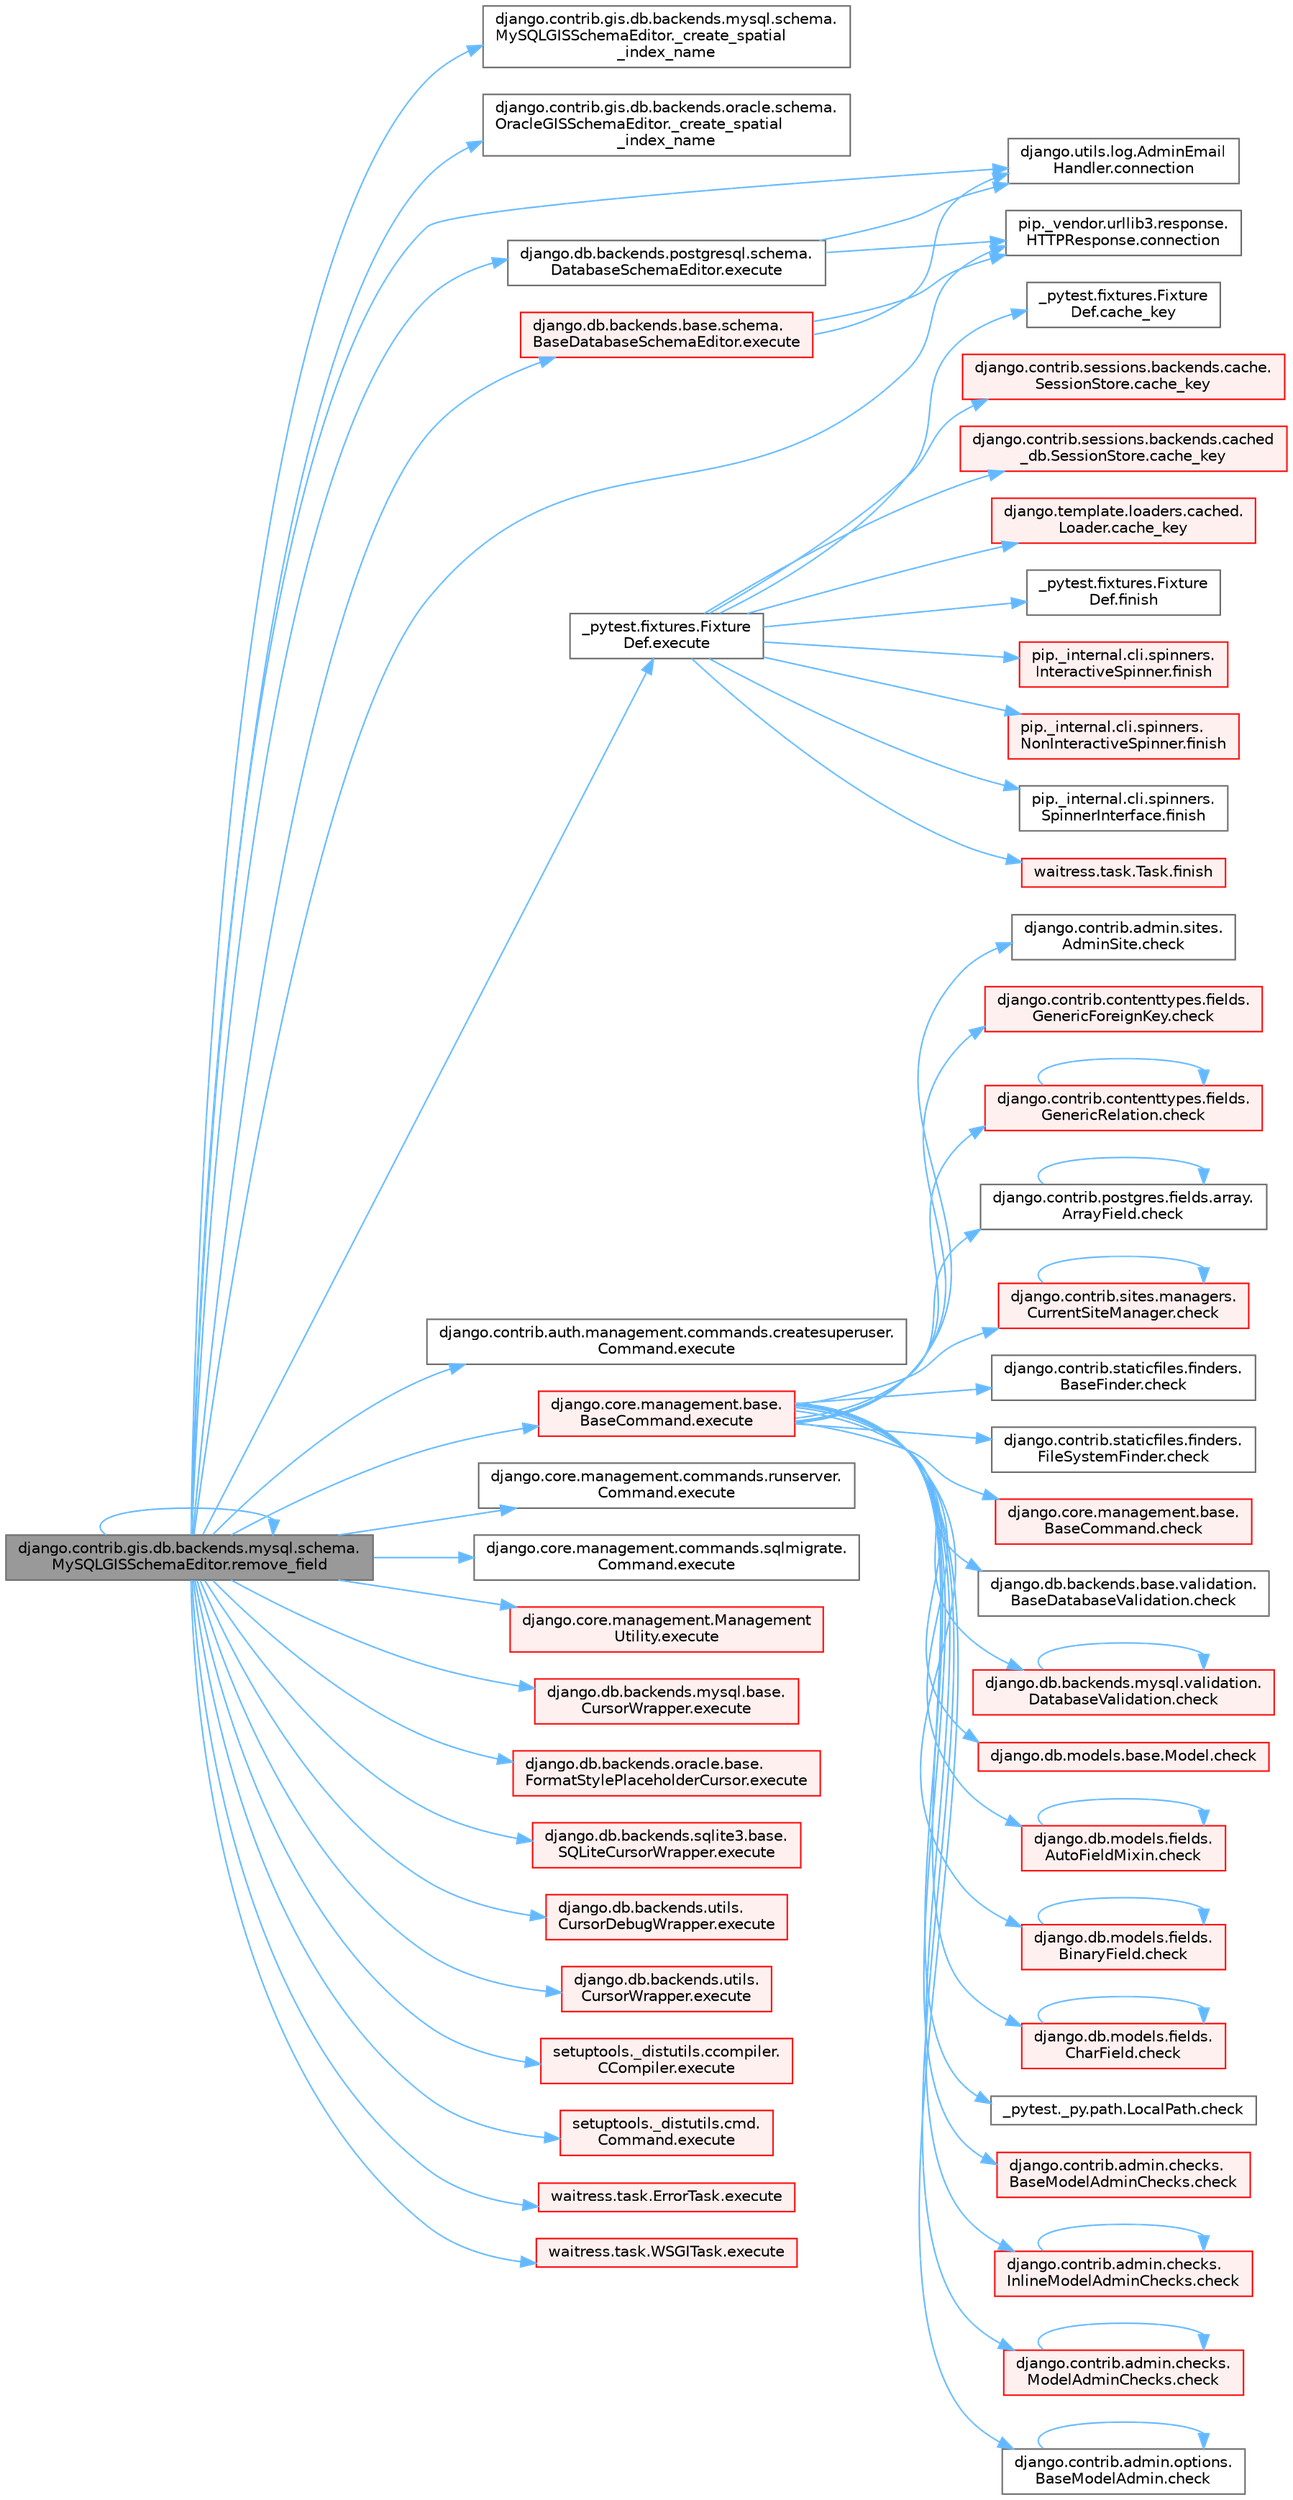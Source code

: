 digraph "django.contrib.gis.db.backends.mysql.schema.MySQLGISSchemaEditor.remove_field"
{
 // LATEX_PDF_SIZE
  bgcolor="transparent";
  edge [fontname=Helvetica,fontsize=10,labelfontname=Helvetica,labelfontsize=10];
  node [fontname=Helvetica,fontsize=10,shape=box,height=0.2,width=0.4];
  rankdir="LR";
  Node1 [id="Node000001",label="django.contrib.gis.db.backends.mysql.schema.\lMySQLGISSchemaEditor.remove_field",height=0.2,width=0.4,color="gray40", fillcolor="grey60", style="filled", fontcolor="black",tooltip=" "];
  Node1 -> Node2 [id="edge1_Node000001_Node000002",color="steelblue1",style="solid",tooltip=" "];
  Node2 [id="Node000002",label="django.contrib.gis.db.backends.mysql.schema.\lMySQLGISSchemaEditor._create_spatial\l_index_name",height=0.2,width=0.4,color="grey40", fillcolor="white", style="filled",URL="$classdjango_1_1contrib_1_1gis_1_1db_1_1backends_1_1mysql_1_1schema_1_1_my_s_q_l_g_i_s_schema_editor.html#a8f4fd4eae5ea4039a833bc2cecdc7d4e",tooltip=" "];
  Node1 -> Node3 [id="edge2_Node000001_Node000003",color="steelblue1",style="solid",tooltip=" "];
  Node3 [id="Node000003",label="django.contrib.gis.db.backends.oracle.schema.\lOracleGISSchemaEditor._create_spatial\l_index_name",height=0.2,width=0.4,color="grey40", fillcolor="white", style="filled",URL="$classdjango_1_1contrib_1_1gis_1_1db_1_1backends_1_1oracle_1_1schema_1_1_oracle_g_i_s_schema_editor.html#a469e41b932bcf15a88c559183274cd42",tooltip=" "];
  Node1 -> Node4 [id="edge3_Node000001_Node000004",color="steelblue1",style="solid",tooltip=" "];
  Node4 [id="Node000004",label="django.utils.log.AdminEmail\lHandler.connection",height=0.2,width=0.4,color="grey40", fillcolor="white", style="filled",URL="$classdjango_1_1utils_1_1log_1_1_admin_email_handler.html#a545b5f7ec55a857fe1ca7836814a0760",tooltip=" "];
  Node1 -> Node5 [id="edge4_Node000001_Node000005",color="steelblue1",style="solid",tooltip=" "];
  Node5 [id="Node000005",label="pip._vendor.urllib3.response.\lHTTPResponse.connection",height=0.2,width=0.4,color="grey40", fillcolor="white", style="filled",URL="$classpip_1_1__vendor_1_1urllib3_1_1response_1_1_h_t_t_p_response.html#a9002314624685de3bbf9b84bdc87fef8",tooltip=" "];
  Node1 -> Node6 [id="edge5_Node000001_Node000006",color="steelblue1",style="solid",tooltip=" "];
  Node6 [id="Node000006",label="_pytest.fixtures.Fixture\lDef.execute",height=0.2,width=0.4,color="grey40", fillcolor="white", style="filled",URL="$class__pytest_1_1fixtures_1_1_fixture_def.html#ac27e0caaadd6404ffc2715216b643993",tooltip=" "];
  Node6 -> Node7 [id="edge6_Node000006_Node000007",color="steelblue1",style="solid",tooltip=" "];
  Node7 [id="Node000007",label="_pytest.fixtures.Fixture\lDef.cache_key",height=0.2,width=0.4,color="grey40", fillcolor="white", style="filled",URL="$class__pytest_1_1fixtures_1_1_fixture_def.html#ad3f8a8a2b9cfb9282c8c3ddff700ccdd",tooltip=" "];
  Node6 -> Node8 [id="edge7_Node000006_Node000008",color="steelblue1",style="solid",tooltip=" "];
  Node8 [id="Node000008",label="django.contrib.sessions.backends.cache.\lSessionStore.cache_key",height=0.2,width=0.4,color="red", fillcolor="#FFF0F0", style="filled",URL="$classdjango_1_1contrib_1_1sessions_1_1backends_1_1cache_1_1_session_store.html#aaad1a2e0950477787b815baa4327f739",tooltip=" "];
  Node6 -> Node2885 [id="edge8_Node000006_Node002885",color="steelblue1",style="solid",tooltip=" "];
  Node2885 [id="Node002885",label="django.contrib.sessions.backends.cached\l_db.SessionStore.cache_key",height=0.2,width=0.4,color="red", fillcolor="#FFF0F0", style="filled",URL="$classdjango_1_1contrib_1_1sessions_1_1backends_1_1cached__db_1_1_session_store.html#a9fc2ec7b2fb96dbebea8592f2618eda0",tooltip=" "];
  Node6 -> Node2886 [id="edge9_Node000006_Node002886",color="steelblue1",style="solid",tooltip=" "];
  Node2886 [id="Node002886",label="django.template.loaders.cached.\lLoader.cache_key",height=0.2,width=0.4,color="red", fillcolor="#FFF0F0", style="filled",URL="$classdjango_1_1template_1_1loaders_1_1cached_1_1_loader.html#a85358b9120d3b332aad464ab17e92e0f",tooltip=" "];
  Node6 -> Node4521 [id="edge10_Node000006_Node004521",color="steelblue1",style="solid",tooltip=" "];
  Node4521 [id="Node004521",label="_pytest.fixtures.Fixture\lDef.finish",height=0.2,width=0.4,color="grey40", fillcolor="white", style="filled",URL="$class__pytest_1_1fixtures_1_1_fixture_def.html#adc58c655bc10cbc7203fd272fa72742a",tooltip=" "];
  Node6 -> Node4522 [id="edge11_Node000006_Node004522",color="steelblue1",style="solid",tooltip=" "];
  Node4522 [id="Node004522",label="pip._internal.cli.spinners.\lInteractiveSpinner.finish",height=0.2,width=0.4,color="red", fillcolor="#FFF0F0", style="filled",URL="$classpip_1_1__internal_1_1cli_1_1spinners_1_1_interactive_spinner.html#aa8e59d36acbf1a072233ae62dbea45d6",tooltip=" "];
  Node6 -> Node4523 [id="edge12_Node000006_Node004523",color="steelblue1",style="solid",tooltip=" "];
  Node4523 [id="Node004523",label="pip._internal.cli.spinners.\lNonInteractiveSpinner.finish",height=0.2,width=0.4,color="red", fillcolor="#FFF0F0", style="filled",URL="$classpip_1_1__internal_1_1cli_1_1spinners_1_1_non_interactive_spinner.html#ab9e9471a0386ea2534995b8542690626",tooltip=" "];
  Node6 -> Node4526 [id="edge13_Node000006_Node004526",color="steelblue1",style="solid",tooltip=" "];
  Node4526 [id="Node004526",label="pip._internal.cli.spinners.\lSpinnerInterface.finish",height=0.2,width=0.4,color="grey40", fillcolor="white", style="filled",URL="$classpip_1_1__internal_1_1cli_1_1spinners_1_1_spinner_interface.html#aa68c13d395603a63a6d129ff04f8e843",tooltip=" "];
  Node6 -> Node4527 [id="edge14_Node000006_Node004527",color="steelblue1",style="solid",tooltip=" "];
  Node4527 [id="Node004527",label="waitress.task.Task.finish",height=0.2,width=0.4,color="red", fillcolor="#FFF0F0", style="filled",URL="$classwaitress_1_1task_1_1_task.html#a1e94739ac27e14a159d0e17c6d3e54b2",tooltip=" "];
  Node1 -> Node3951 [id="edge15_Node000001_Node003951",color="steelblue1",style="solid",tooltip=" "];
  Node3951 [id="Node003951",label="django.contrib.auth.management.commands.createsuperuser.\lCommand.execute",height=0.2,width=0.4,color="grey40", fillcolor="white", style="filled",URL="$classdjango_1_1contrib_1_1auth_1_1management_1_1commands_1_1createsuperuser_1_1_command.html#a4dc8ad9953fcae01a4c61c32fe4c6540",tooltip=" "];
  Node1 -> Node3952 [id="edge16_Node000001_Node003952",color="steelblue1",style="solid",tooltip=" "];
  Node3952 [id="Node003952",label="django.core.management.base.\lBaseCommand.execute",height=0.2,width=0.4,color="red", fillcolor="#FFF0F0", style="filled",URL="$classdjango_1_1core_1_1management_1_1base_1_1_base_command.html#a5621c1fb51be6a2deff6777d90c25ee0",tooltip=" "];
  Node3952 -> Node14 [id="edge17_Node003952_Node000014",color="steelblue1",style="solid",tooltip=" "];
  Node14 [id="Node000014",label="_pytest._py.path.LocalPath.check",height=0.2,width=0.4,color="grey40", fillcolor="white", style="filled",URL="$class__pytest_1_1__py_1_1path_1_1_local_path.html#a4b987fb8998938ae4a5f4ed6aebf69ea",tooltip=" "];
  Node3952 -> Node15 [id="edge18_Node003952_Node000015",color="steelblue1",style="solid",tooltip=" "];
  Node15 [id="Node000015",label="django.contrib.admin.checks.\lBaseModelAdminChecks.check",height=0.2,width=0.4,color="red", fillcolor="#FFF0F0", style="filled",URL="$classdjango_1_1contrib_1_1admin_1_1checks_1_1_base_model_admin_checks.html#a11595bf2b8d59e96fee553e518494d6d",tooltip=" "];
  Node3952 -> Node48 [id="edge19_Node003952_Node000048",color="steelblue1",style="solid",tooltip=" "];
  Node48 [id="Node000048",label="django.contrib.admin.checks.\lInlineModelAdminChecks.check",height=0.2,width=0.4,color="red", fillcolor="#FFF0F0", style="filled",URL="$classdjango_1_1contrib_1_1admin_1_1checks_1_1_inline_model_admin_checks.html#acdf096659f73e5facb970e774e61f7cc",tooltip=" "];
  Node48 -> Node48 [id="edge20_Node000048_Node000048",color="steelblue1",style="solid",tooltip=" "];
  Node3952 -> Node57 [id="edge21_Node003952_Node000057",color="steelblue1",style="solid",tooltip=" "];
  Node57 [id="Node000057",label="django.contrib.admin.checks.\lModelAdminChecks.check",height=0.2,width=0.4,color="red", fillcolor="#FFF0F0", style="filled",URL="$classdjango_1_1contrib_1_1admin_1_1checks_1_1_model_admin_checks.html#afedbd9df38a2915eb0a5a9cea0731bc3",tooltip=" "];
  Node57 -> Node57 [id="edge22_Node000057_Node000057",color="steelblue1",style="solid",tooltip=" "];
  Node3952 -> Node77 [id="edge23_Node003952_Node000077",color="steelblue1",style="solid",tooltip=" "];
  Node77 [id="Node000077",label="django.contrib.admin.options.\lBaseModelAdmin.check",height=0.2,width=0.4,color="grey40", fillcolor="white", style="filled",URL="$classdjango_1_1contrib_1_1admin_1_1options_1_1_base_model_admin.html#af32f399c528a3e552e7518976cc41a5b",tooltip=" "];
  Node77 -> Node77 [id="edge24_Node000077_Node000077",color="steelblue1",style="solid",tooltip=" "];
  Node3952 -> Node78 [id="edge25_Node003952_Node000078",color="steelblue1",style="solid",tooltip=" "];
  Node78 [id="Node000078",label="django.contrib.admin.sites.\lAdminSite.check",height=0.2,width=0.4,color="grey40", fillcolor="white", style="filled",URL="$classdjango_1_1contrib_1_1admin_1_1sites_1_1_admin_site.html#aefedadd8ec4a978001a8182443f0a75e",tooltip=" "];
  Node3952 -> Node79 [id="edge26_Node003952_Node000079",color="steelblue1",style="solid",tooltip=" "];
  Node79 [id="Node000079",label="django.contrib.contenttypes.fields.\lGenericForeignKey.check",height=0.2,width=0.4,color="red", fillcolor="#FFF0F0", style="filled",URL="$classdjango_1_1contrib_1_1contenttypes_1_1fields_1_1_generic_foreign_key.html#a825d4540a94bc23ef0ce2a03f4ddb7fc",tooltip=" "];
  Node3952 -> Node789 [id="edge27_Node003952_Node000789",color="steelblue1",style="solid",tooltip=" "];
  Node789 [id="Node000789",label="django.contrib.contenttypes.fields.\lGenericRelation.check",height=0.2,width=0.4,color="red", fillcolor="#FFF0F0", style="filled",URL="$classdjango_1_1contrib_1_1contenttypes_1_1fields_1_1_generic_relation.html#a45d009ec3d4930825210c7ec1bc16cac",tooltip=" "];
  Node789 -> Node789 [id="edge28_Node000789_Node000789",color="steelblue1",style="solid",tooltip=" "];
  Node3952 -> Node793 [id="edge29_Node003952_Node000793",color="steelblue1",style="solid",tooltip=" "];
  Node793 [id="Node000793",label="django.contrib.postgres.fields.array.\lArrayField.check",height=0.2,width=0.4,color="grey40", fillcolor="white", style="filled",URL="$classdjango_1_1contrib_1_1postgres_1_1fields_1_1array_1_1_array_field.html#a3bfc183c9c8aad5ba35799fd720e9105",tooltip=" "];
  Node793 -> Node793 [id="edge30_Node000793_Node000793",color="steelblue1",style="solid",tooltip=" "];
  Node3952 -> Node794 [id="edge31_Node003952_Node000794",color="steelblue1",style="solid",tooltip=" "];
  Node794 [id="Node000794",label="django.contrib.sites.managers.\lCurrentSiteManager.check",height=0.2,width=0.4,color="red", fillcolor="#FFF0F0", style="filled",URL="$classdjango_1_1contrib_1_1sites_1_1managers_1_1_current_site_manager.html#a24104e33647bb4f4a78f9a3b6f815248",tooltip=" "];
  Node794 -> Node794 [id="edge32_Node000794_Node000794",color="steelblue1",style="solid",tooltip=" "];
  Node3952 -> Node2162 [id="edge33_Node003952_Node002162",color="steelblue1",style="solid",tooltip=" "];
  Node2162 [id="Node002162",label="django.contrib.staticfiles.finders.\lBaseFinder.check",height=0.2,width=0.4,color="grey40", fillcolor="white", style="filled",URL="$classdjango_1_1contrib_1_1staticfiles_1_1finders_1_1_base_finder.html#ab92c4f7950eea18b75fdb93463b0d29d",tooltip=" "];
  Node3952 -> Node2163 [id="edge34_Node003952_Node002163",color="steelblue1",style="solid",tooltip=" "];
  Node2163 [id="Node002163",label="django.contrib.staticfiles.finders.\lFileSystemFinder.check",height=0.2,width=0.4,color="grey40", fillcolor="white", style="filled",URL="$classdjango_1_1contrib_1_1staticfiles_1_1finders_1_1_file_system_finder.html#a709eac9ec46c5e67a0ba159b658dc15a",tooltip=" "];
  Node3952 -> Node2164 [id="edge35_Node003952_Node002164",color="steelblue1",style="solid",tooltip=" "];
  Node2164 [id="Node002164",label="django.core.management.base.\lBaseCommand.check",height=0.2,width=0.4,color="red", fillcolor="#FFF0F0", style="filled",URL="$classdjango_1_1core_1_1management_1_1base_1_1_base_command.html#a0ff1b562b3f6e68600b828fce3cf09b6",tooltip=" "];
  Node3952 -> Node2165 [id="edge36_Node003952_Node002165",color="steelblue1",style="solid",tooltip=" "];
  Node2165 [id="Node002165",label="django.db.backends.base.validation.\lBaseDatabaseValidation.check",height=0.2,width=0.4,color="grey40", fillcolor="white", style="filled",URL="$classdjango_1_1db_1_1backends_1_1base_1_1validation_1_1_base_database_validation.html#aba603612877c7a309dad634f434bf751",tooltip=" "];
  Node3952 -> Node2166 [id="edge37_Node003952_Node002166",color="steelblue1",style="solid",tooltip=" "];
  Node2166 [id="Node002166",label="django.db.backends.mysql.validation.\lDatabaseValidation.check",height=0.2,width=0.4,color="red", fillcolor="#FFF0F0", style="filled",URL="$classdjango_1_1db_1_1backends_1_1mysql_1_1validation_1_1_database_validation.html#ae97ac90b3d18457f080c5eb1c0412d88",tooltip=" "];
  Node2166 -> Node2166 [id="edge38_Node002166_Node002166",color="steelblue1",style="solid",tooltip=" "];
  Node3952 -> Node2168 [id="edge39_Node003952_Node002168",color="steelblue1",style="solid",tooltip=" "];
  Node2168 [id="Node002168",label="django.db.models.base.Model.check",height=0.2,width=0.4,color="red", fillcolor="#FFF0F0", style="filled",URL="$classdjango_1_1db_1_1models_1_1base_1_1_model.html#ab2d7ad77a925236e80619ead6c3d7f4b",tooltip=" "];
  Node3952 -> Node2188 [id="edge40_Node003952_Node002188",color="steelblue1",style="solid",tooltip=" "];
  Node2188 [id="Node002188",label="django.db.models.fields.\lAutoFieldMixin.check",height=0.2,width=0.4,color="red", fillcolor="#FFF0F0", style="filled",URL="$classdjango_1_1db_1_1models_1_1fields_1_1_auto_field_mixin.html#a85eb07224cb0ac2d36fbd60bca546bef",tooltip=" "];
  Node2188 -> Node2188 [id="edge41_Node002188_Node002188",color="steelblue1",style="solid",tooltip=" "];
  Node3952 -> Node2191 [id="edge42_Node003952_Node002191",color="steelblue1",style="solid",tooltip=" "];
  Node2191 [id="Node002191",label="django.db.models.fields.\lBinaryField.check",height=0.2,width=0.4,color="red", fillcolor="#FFF0F0", style="filled",URL="$classdjango_1_1db_1_1models_1_1fields_1_1_binary_field.html#a51c981fa6aa2a2e1d4efcfa766673646",tooltip=" "];
  Node2191 -> Node2191 [id="edge43_Node002191_Node002191",color="steelblue1",style="solid",tooltip=" "];
  Node3952 -> Node2193 [id="edge44_Node003952_Node002193",color="steelblue1",style="solid",tooltip=" "];
  Node2193 [id="Node002193",label="django.db.models.fields.\lCharField.check",height=0.2,width=0.4,color="red", fillcolor="#FFF0F0", style="filled",URL="$classdjango_1_1db_1_1models_1_1fields_1_1_char_field.html#a0eb18a4df8ce40930eb724339c6441b0",tooltip=" "];
  Node2193 -> Node2193 [id="edge45_Node002193_Node002193",color="steelblue1",style="solid",tooltip=" "];
  Node1 -> Node3954 [id="edge46_Node000001_Node003954",color="steelblue1",style="solid",tooltip=" "];
  Node3954 [id="Node003954",label="django.core.management.commands.runserver.\lCommand.execute",height=0.2,width=0.4,color="grey40", fillcolor="white", style="filled",URL="$classdjango_1_1core_1_1management_1_1commands_1_1runserver_1_1_command.html#a86b4bdbf596d9f612125e143148d9919",tooltip=" "];
  Node1 -> Node3955 [id="edge47_Node000001_Node003955",color="steelblue1",style="solid",tooltip=" "];
  Node3955 [id="Node003955",label="django.core.management.commands.sqlmigrate.\lCommand.execute",height=0.2,width=0.4,color="grey40", fillcolor="white", style="filled",URL="$classdjango_1_1core_1_1management_1_1commands_1_1sqlmigrate_1_1_command.html#ad47c65d3d4820430ce43bb5f2086789d",tooltip=" "];
  Node1 -> Node3956 [id="edge48_Node000001_Node003956",color="steelblue1",style="solid",tooltip=" "];
  Node3956 [id="Node003956",label="django.core.management.Management\lUtility.execute",height=0.2,width=0.4,color="red", fillcolor="#FFF0F0", style="filled",URL="$classdjango_1_1core_1_1management_1_1_management_utility.html#ab2752203019f6a6274c55e096770c008",tooltip=" "];
  Node1 -> Node3964 [id="edge49_Node000001_Node003964",color="steelblue1",style="solid",tooltip=" "];
  Node3964 [id="Node003964",label="django.db.backends.base.schema.\lBaseDatabaseSchemaEditor.execute",height=0.2,width=0.4,color="red", fillcolor="#FFF0F0", style="filled",URL="$classdjango_1_1db_1_1backends_1_1base_1_1schema_1_1_base_database_schema_editor.html#a964d07b6ba94dc1698e896feeeb57353",tooltip=" "];
  Node3964 -> Node4 [id="edge50_Node003964_Node000004",color="steelblue1",style="solid",tooltip=" "];
  Node3964 -> Node5 [id="edge51_Node003964_Node000005",color="steelblue1",style="solid",tooltip=" "];
  Node1 -> Node3967 [id="edge52_Node000001_Node003967",color="steelblue1",style="solid",tooltip=" "];
  Node3967 [id="Node003967",label="django.db.backends.mysql.base.\lCursorWrapper.execute",height=0.2,width=0.4,color="red", fillcolor="#FFF0F0", style="filled",URL="$classdjango_1_1db_1_1backends_1_1mysql_1_1base_1_1_cursor_wrapper.html#a6b2d41b73d7c215224f1e994aad6ad60",tooltip=" "];
  Node1 -> Node3968 [id="edge53_Node000001_Node003968",color="steelblue1",style="solid",tooltip=" "];
  Node3968 [id="Node003968",label="django.db.backends.oracle.base.\lFormatStylePlaceholderCursor.execute",height=0.2,width=0.4,color="red", fillcolor="#FFF0F0", style="filled",URL="$classdjango_1_1db_1_1backends_1_1oracle_1_1base_1_1_format_style_placeholder_cursor.html#a0717bdbea59134a88e5f10399c33a251",tooltip=" "];
  Node1 -> Node3974 [id="edge54_Node000001_Node003974",color="steelblue1",style="solid",tooltip=" "];
  Node3974 [id="Node003974",label="django.db.backends.postgresql.schema.\lDatabaseSchemaEditor.execute",height=0.2,width=0.4,color="grey40", fillcolor="white", style="filled",URL="$classdjango_1_1db_1_1backends_1_1postgresql_1_1schema_1_1_database_schema_editor.html#afe7e39d1fd0ac2c6216f90295b9382ae",tooltip=" "];
  Node3974 -> Node4 [id="edge55_Node003974_Node000004",color="steelblue1",style="solid",tooltip=" "];
  Node3974 -> Node5 [id="edge56_Node003974_Node000005",color="steelblue1",style="solid",tooltip=" "];
  Node1 -> Node3975 [id="edge57_Node000001_Node003975",color="steelblue1",style="solid",tooltip=" "];
  Node3975 [id="Node003975",label="django.db.backends.sqlite3.base.\lSQLiteCursorWrapper.execute",height=0.2,width=0.4,color="red", fillcolor="#FFF0F0", style="filled",URL="$classdjango_1_1db_1_1backends_1_1sqlite3_1_1base_1_1_s_q_lite_cursor_wrapper.html#a41115eb3813040514a6c6c7111aa0b57",tooltip=" "];
  Node1 -> Node3977 [id="edge58_Node000001_Node003977",color="steelblue1",style="solid",tooltip=" "];
  Node3977 [id="Node003977",label="django.db.backends.utils.\lCursorDebugWrapper.execute",height=0.2,width=0.4,color="red", fillcolor="#FFF0F0", style="filled",URL="$classdjango_1_1db_1_1backends_1_1utils_1_1_cursor_debug_wrapper.html#af0443013785fceb3f05b38198a71ca3f",tooltip=" "];
  Node1 -> Node3978 [id="edge59_Node000001_Node003978",color="steelblue1",style="solid",tooltip=" "];
  Node3978 [id="Node003978",label="django.db.backends.utils.\lCursorWrapper.execute",height=0.2,width=0.4,color="red", fillcolor="#FFF0F0", style="filled",URL="$classdjango_1_1db_1_1backends_1_1utils_1_1_cursor_wrapper.html#a7d0bc9b6584c9fee961505e1d460547c",tooltip=" "];
  Node1 -> Node3981 [id="edge60_Node000001_Node003981",color="steelblue1",style="solid",tooltip=" "];
  Node3981 [id="Node003981",label="setuptools._distutils.ccompiler.\lCCompiler.execute",height=0.2,width=0.4,color="red", fillcolor="#FFF0F0", style="filled",URL="$classsetuptools_1_1__distutils_1_1ccompiler_1_1_c_compiler.html#a726dd6c4cc45b2077fa6bc43dc8fe60e",tooltip=" "];
  Node1 -> Node3982 [id="edge61_Node000001_Node003982",color="steelblue1",style="solid",tooltip=" "];
  Node3982 [id="Node003982",label="setuptools._distutils.cmd.\lCommand.execute",height=0.2,width=0.4,color="red", fillcolor="#FFF0F0", style="filled",URL="$classsetuptools_1_1__distutils_1_1cmd_1_1_command.html#a371b567539d5bc0e2a134bf361e97b38",tooltip=" "];
  Node1 -> Node3983 [id="edge62_Node000001_Node003983",color="steelblue1",style="solid",tooltip=" "];
  Node3983 [id="Node003983",label="waitress.task.ErrorTask.execute",height=0.2,width=0.4,color="red", fillcolor="#FFF0F0", style="filled",URL="$classwaitress_1_1task_1_1_error_task.html#ad5c6d14c13ba3d33e82b1b138e634bb0",tooltip=" "];
  Node1 -> Node3984 [id="edge63_Node000001_Node003984",color="steelblue1",style="solid",tooltip=" "];
  Node3984 [id="Node003984",label="waitress.task.WSGITask.execute",height=0.2,width=0.4,color="red", fillcolor="#FFF0F0", style="filled",URL="$classwaitress_1_1task_1_1_w_s_g_i_task.html#ac677ac1c03116dfa724298750580883b",tooltip=" "];
  Node1 -> Node1 [id="edge64_Node000001_Node000001",color="steelblue1",style="solid",tooltip=" "];
}
